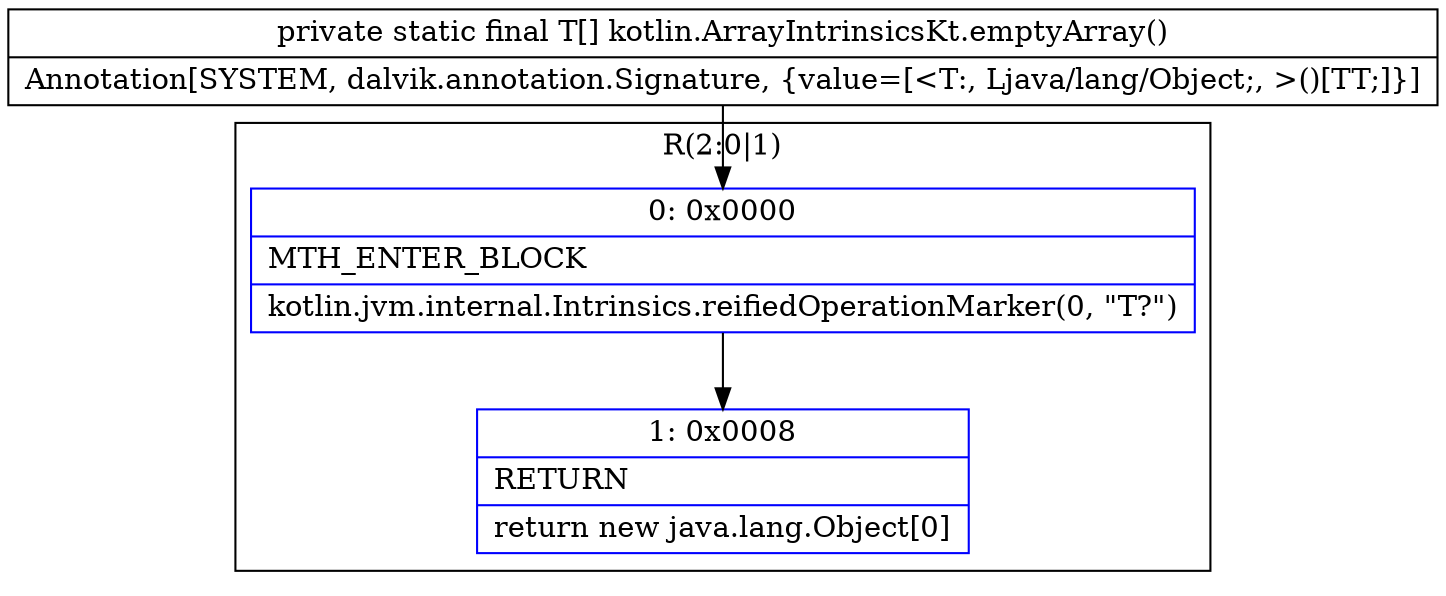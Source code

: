 digraph "CFG forkotlin.ArrayIntrinsicsKt.emptyArray()[Ljava\/lang\/Object;" {
subgraph cluster_Region_1602179102 {
label = "R(2:0|1)";
node [shape=record,color=blue];
Node_0 [shape=record,label="{0\:\ 0x0000|MTH_ENTER_BLOCK\l|kotlin.jvm.internal.Intrinsics.reifiedOperationMarker(0, \"T?\")\l}"];
Node_1 [shape=record,label="{1\:\ 0x0008|RETURN\l|return new java.lang.Object[0]\l}"];
}
MethodNode[shape=record,label="{private static final T[] kotlin.ArrayIntrinsicsKt.emptyArray()  | Annotation[SYSTEM, dalvik.annotation.Signature, \{value=[\<T:, Ljava\/lang\/Object;, \>()[TT;]\}]\l}"];
MethodNode -> Node_0;
Node_0 -> Node_1;
}

